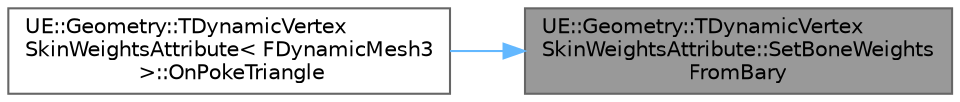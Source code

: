 digraph "UE::Geometry::TDynamicVertexSkinWeightsAttribute::SetBoneWeightsFromBary"
{
 // INTERACTIVE_SVG=YES
 // LATEX_PDF_SIZE
  bgcolor="transparent";
  edge [fontname=Helvetica,fontsize=10,labelfontname=Helvetica,labelfontsize=10];
  node [fontname=Helvetica,fontsize=10,shape=box,height=0.2,width=0.4];
  rankdir="RL";
  Node1 [id="Node000001",label="UE::Geometry::TDynamicVertex\lSkinWeightsAttribute::SetBoneWeights\lFromBary",height=0.2,width=0.4,color="gray40", fillcolor="grey60", style="filled", fontcolor="black",tooltip="Set the value at an Attribute to be a barycentric interpolation of three other Attributes."];
  Node1 -> Node2 [id="edge1_Node000001_Node000002",dir="back",color="steelblue1",style="solid",tooltip=" "];
  Node2 [id="Node000002",label="UE::Geometry::TDynamicVertex\lSkinWeightsAttribute\< FDynamicMesh3\l \>::OnPokeTriangle",height=0.2,width=0.4,color="grey40", fillcolor="white", style="filled",URL="$d6/d3e/classUE_1_1Geometry_1_1TDynamicVertexSkinWeightsAttribute.html#aa5a72d4d91f9f5e2311bd0fa0b103bcd",tooltip=" "];
}
